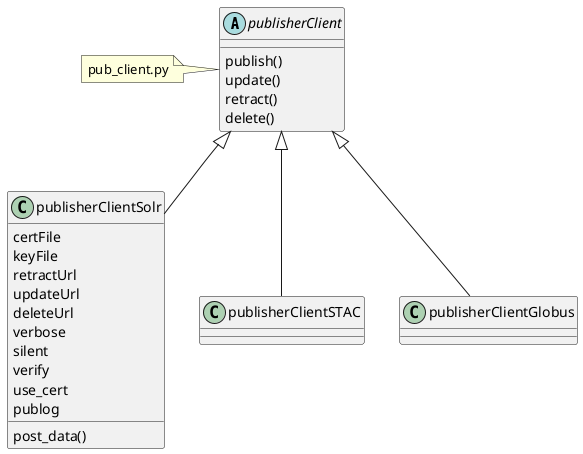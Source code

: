@startuml esg_client_pub_classes
abstract publisherClient{
    publish()
    update()
    retract()
    delete()
}

note left of publisherClient : pub_client.py

class publisherClientSolr{
    certFile
    keyFile
    retractUrl
    updateUrl
    deleteUrl
    verbose
    silent
    verify
    use_cert
    publog
    post_data()
}

publisherClient <|-- publisherClientSolr

publisherClient <|-- publisherClientSTAC
publisherClient <|-- publisherClientGlobus
@enduml
